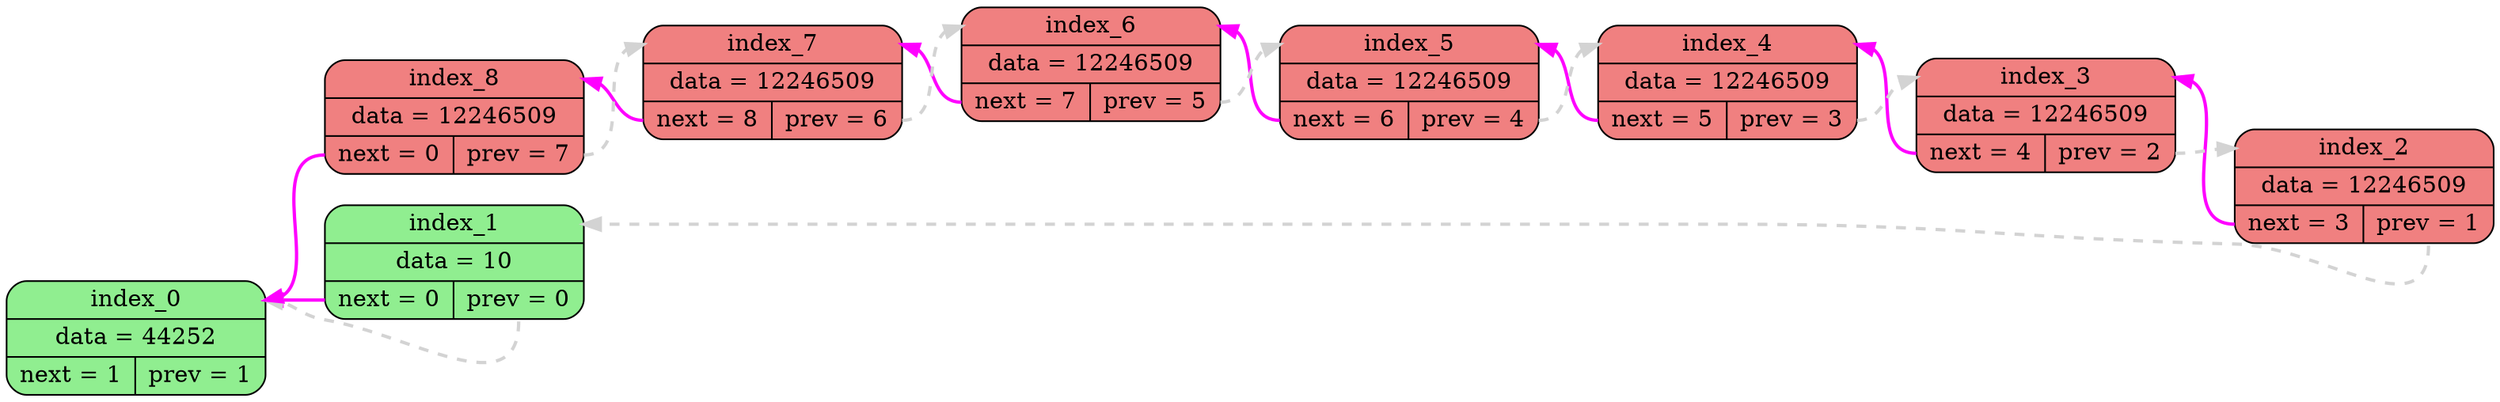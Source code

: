 digraph DUMP
{
    rankdir=RL;
    splines=true;
    node[shape=Mrecord];
    index_0 [style="filled", fillcolor="lightgreen", label = "<h> index_0 | <d> data = 44252 | { <n> next = 1 | <p> prev = 1 }"]
    index_1 [style="filled", fillcolor="lightgreen", label = "<h> index_1 | <d> data = 10 | { <n> next = 0 | <p> prev = 0 }"]
    index_2 [style="filled", fillcolor="lightcoral", label = "<h> index_2 | <d> data = 12246509 | { <n> next = 3 | <p> prev = 1 }"]
    index_3 [style="filled", fillcolor="lightcoral", label = "<h> index_3 | <d> data = 12246509 | { <n> next = 4 | <p> prev = 2 }"]
    index_4 [style="filled", fillcolor="lightcoral", label = "<h> index_4 | <d> data = 12246509 | { <n> next = 5 | <p> prev = 3 }"]
    index_5 [style="filled", fillcolor="lightcoral", label = "<h> index_5 | <d> data = 12246509 | { <n> next = 6 | <p> prev = 4 }"]
    index_6 [style="filled", fillcolor="lightcoral", label = "<h> index_6 | <d> data = 12246509 | { <n> next = 7 | <p> prev = 5 }"]
    index_7 [style="filled", fillcolor="lightcoral", label = "<h> index_7 | <d> data = 12246509 | { <n> next = 8 | <p> prev = 6 }"]
    index_8 [style="filled", fillcolor="lightcoral", label = "<h> index_8 | <d> data = 12246509 | { <n> next = 0 | <p> prev = 7 }"]
    index_1:n -> index_0:h [color="magenta", style="bold", arrowhead="normal"];
    index_1:p -> index_0:h [color="lightgrey", style="bold,dashed", arrowhead="normal"];
    index_2:n -> index_3:h [color="magenta", style="bold", arrowhead="normal"];
    index_2:p -> index_1:h [color="lightgrey", style="bold,dashed", arrowhead="normal"];
    index_3:n -> index_4:h [color="magenta", style="bold", arrowhead="normal"];
    index_3:p -> index_2:h [color="lightgrey", style="bold,dashed", arrowhead="normal"];
    index_4:n -> index_5:h [color="magenta", style="bold", arrowhead="normal"];
    index_4:p -> index_3:h [color="lightgrey", style="bold,dashed", arrowhead="normal"];
    index_5:n -> index_6:h [color="magenta", style="bold", arrowhead="normal"];
    index_5:p -> index_4:h [color="lightgrey", style="bold,dashed", arrowhead="normal"];
    index_6:n -> index_7:h [color="magenta", style="bold", arrowhead="normal"];
    index_6:p -> index_5:h [color="lightgrey", style="bold,dashed", arrowhead="normal"];
    index_7:n -> index_8:h [color="magenta", style="bold", arrowhead="normal"];
    index_7:p -> index_6:h [color="lightgrey", style="bold,dashed", arrowhead="normal"];
    index_8:n -> index_0:h [color="magenta", style="bold", arrowhead="normal"];
    index_8:p -> index_7:h [color="lightgrey", style="bold,dashed", arrowhead="normal"];
}
